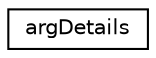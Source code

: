 digraph "Graphical Class Hierarchy"
{
  edge [fontname="Helvetica",fontsize="10",labelfontname="Helvetica",labelfontsize="10"];
  node [fontname="Helvetica",fontsize="10",shape=record];
  rankdir="LR";
  Node1 [label="argDetails",height=0.2,width=0.4,color="black", fillcolor="white", style="filled",URL="$structargDetails.html"];
}
